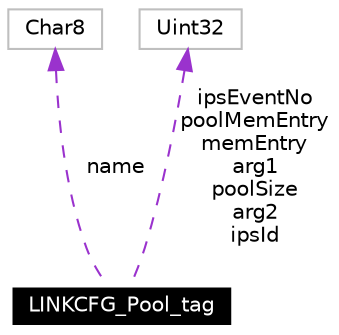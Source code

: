 digraph G
{
  edge [fontname="Helvetica",fontsize=10,labelfontname="Helvetica",labelfontsize=10];
  node [fontname="Helvetica",fontsize=10,shape=record];
  Node1 [label="LINKCFG_Pool_tag",height=0.2,width=0.4,color="white", fillcolor="black", style="filled" fontcolor="white"];
  Node2 -> Node1 [dir=back,color="darkorchid3",fontsize=10,style="dashed",label="name",fontname="Helvetica"];
  Node2 [label="Char8",height=0.2,width=0.4,color="grey75", fillcolor="white", style="filled"];
  Node3 -> Node1 [dir=back,color="darkorchid3",fontsize=10,style="dashed",label="ipsEventNo\npoolMemEntry\nmemEntry\narg1\npoolSize\narg2\nipsId",fontname="Helvetica"];
  Node3 [label="Uint32",height=0.2,width=0.4,color="grey75", fillcolor="white", style="filled"];
}
